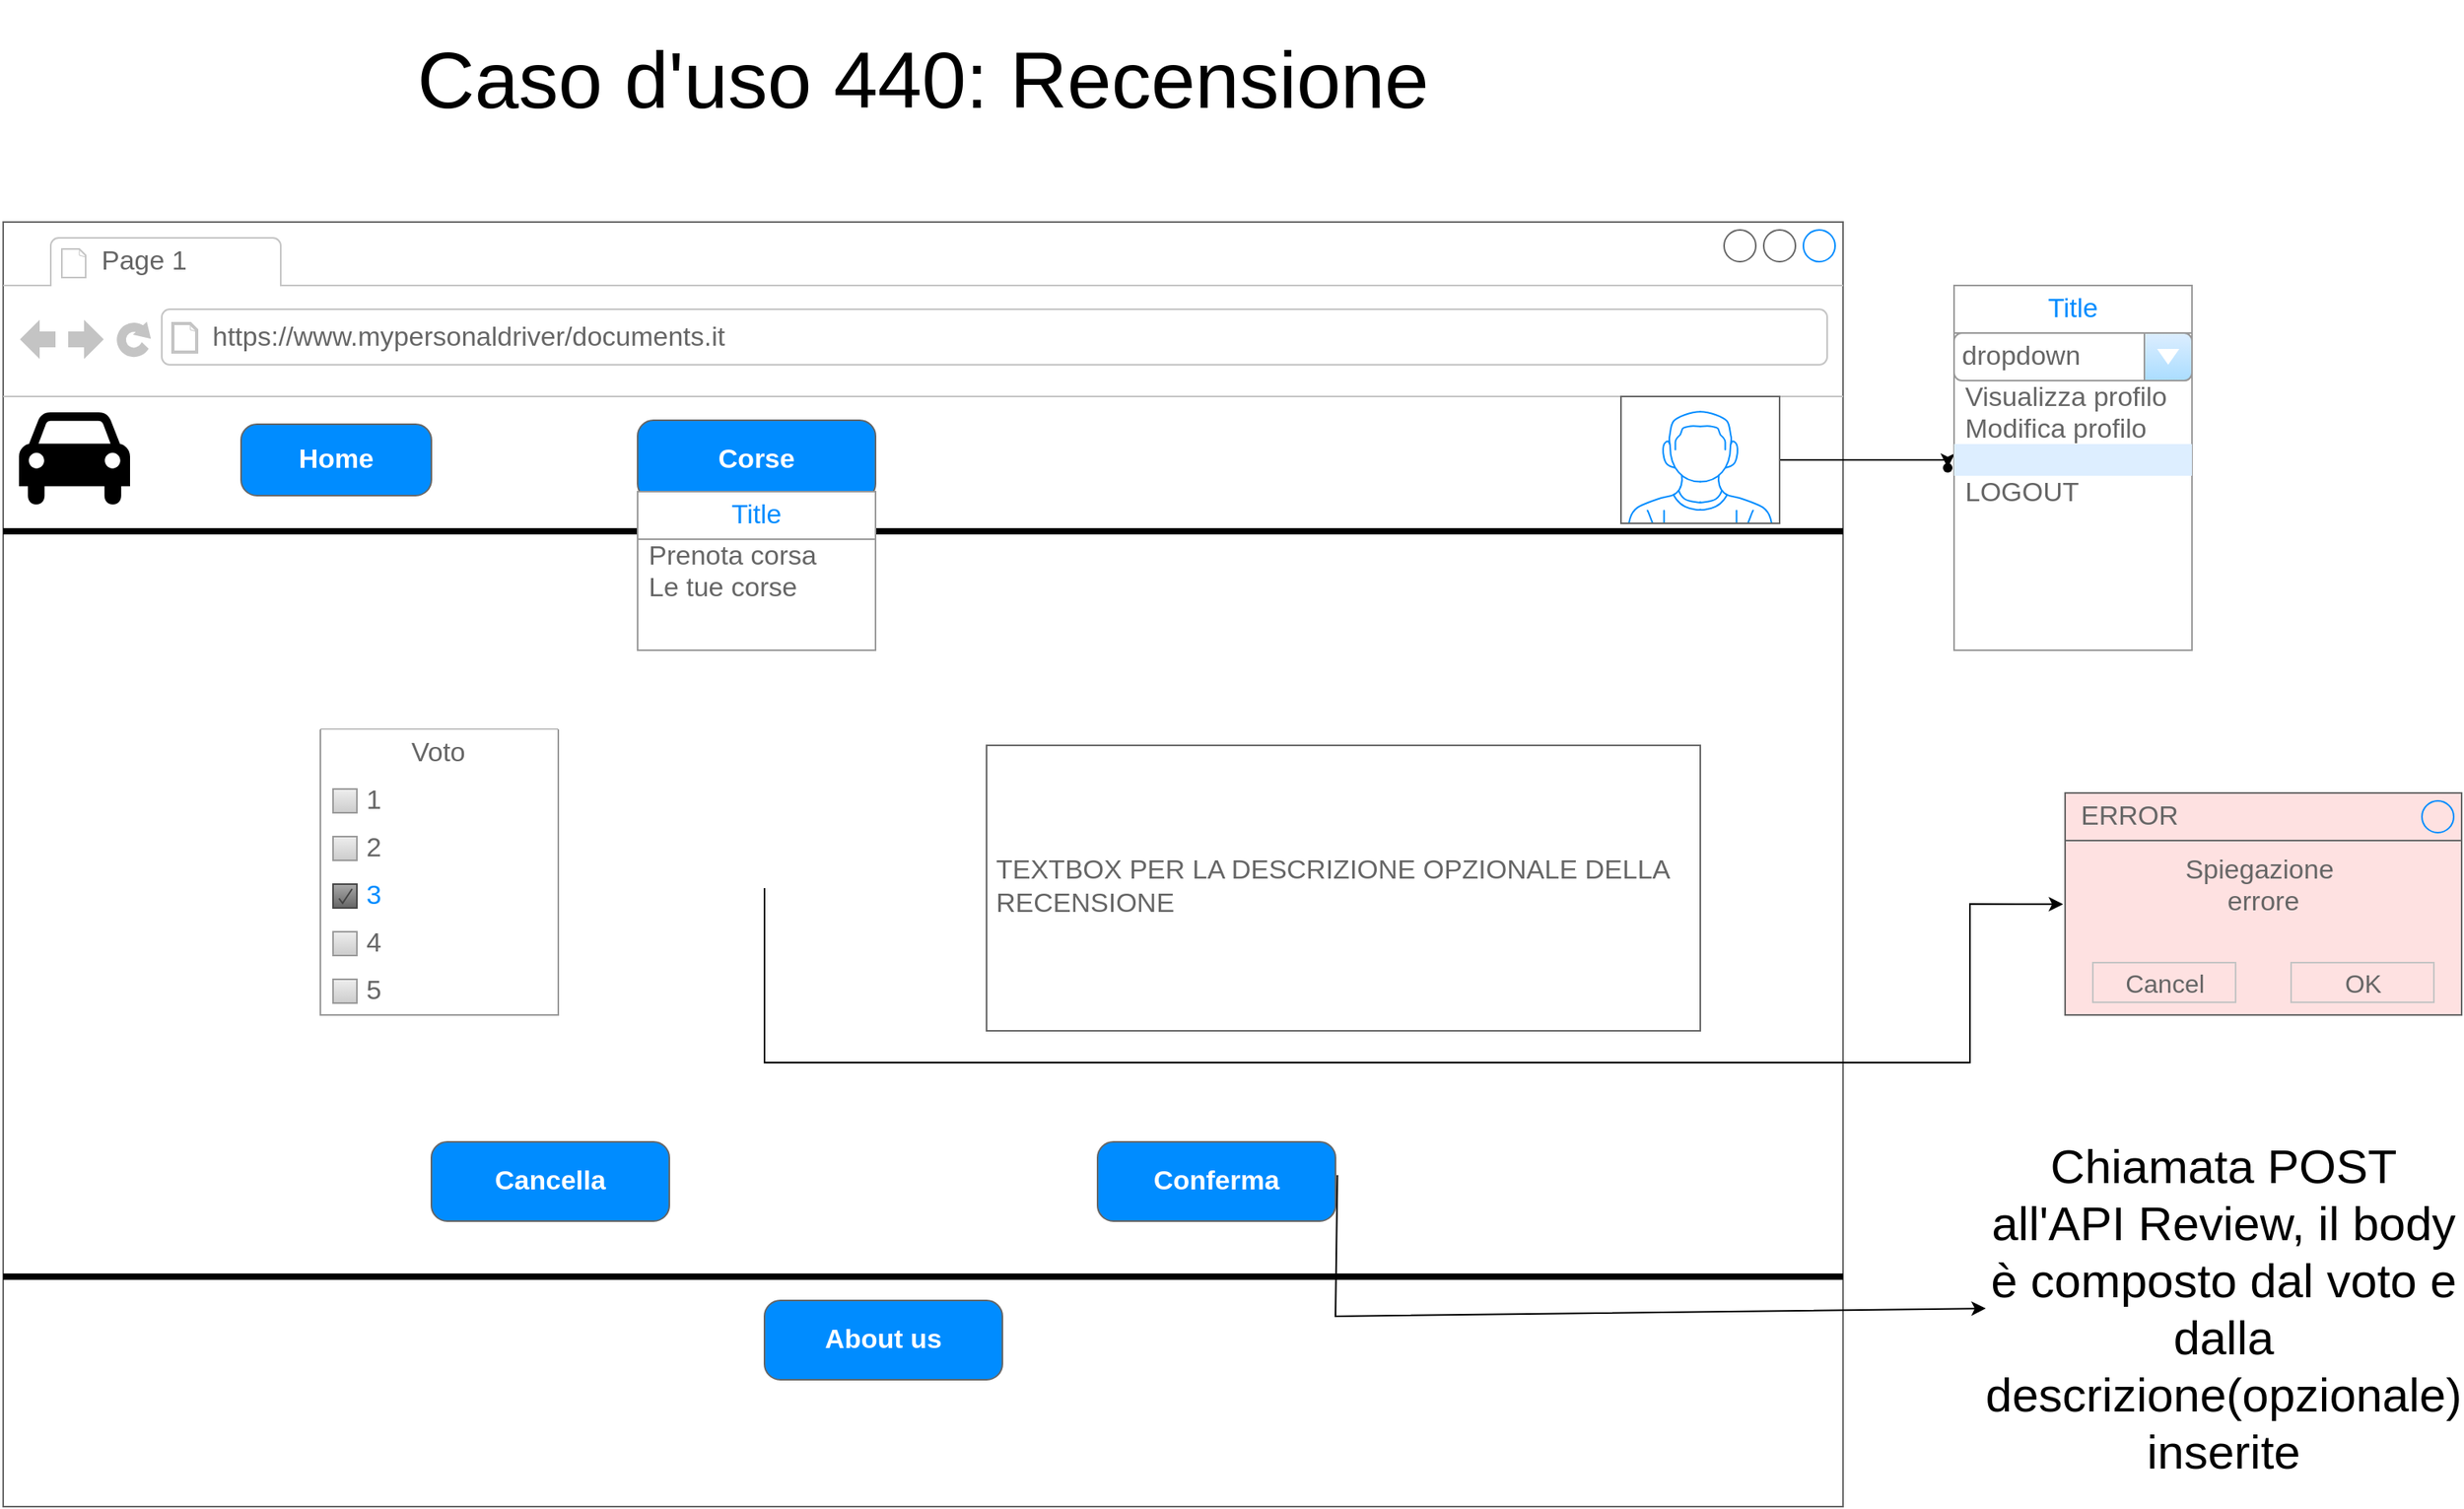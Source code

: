 <mxfile version="24.8.4">
  <diagram name="Pagina-1" id="EJrOZ2GIt7mjjmMNtmOI">
    <mxGraphModel dx="2139" dy="2207" grid="1" gridSize="10" guides="1" tooltips="1" connect="1" arrows="1" fold="1" page="1" pageScale="1" pageWidth="827" pageHeight="1169" math="0" shadow="0">
      <root>
        <mxCell id="0" />
        <mxCell id="1" parent="0" />
        <mxCell id="ErnYhEEOo7ahbGE3ESCM-1" value="" style="strokeWidth=1;shadow=0;dashed=0;align=center;html=1;shape=mxgraph.mockup.containers.browserWindow;rSize=0;strokeColor=#666666;strokeColor2=#008cff;strokeColor3=#c4c4c4;mainText=,;recursiveResize=0;" vertex="1" parent="1">
          <mxGeometry x="40" y="-10" width="1160" height="810" as="geometry" />
        </mxCell>
        <mxCell id="ErnYhEEOo7ahbGE3ESCM-2" value="Page 1" style="strokeWidth=1;shadow=0;dashed=0;align=center;html=1;shape=mxgraph.mockup.containers.anchor;fontSize=17;fontColor=#666666;align=left;whiteSpace=wrap;" vertex="1" parent="ErnYhEEOo7ahbGE3ESCM-1">
          <mxGeometry x="60" y="12" width="110" height="26" as="geometry" />
        </mxCell>
        <mxCell id="ErnYhEEOo7ahbGE3ESCM-3" value="https://www.mypersonaldriver/documents.it" style="strokeWidth=1;shadow=0;dashed=0;align=center;html=1;shape=mxgraph.mockup.containers.anchor;rSize=0;fontSize=17;fontColor=#666666;align=left;" vertex="1" parent="ErnYhEEOo7ahbGE3ESCM-1">
          <mxGeometry x="130" y="60" width="250" height="26" as="geometry" />
        </mxCell>
        <mxCell id="ErnYhEEOo7ahbGE3ESCM-6" value="" style="line;strokeWidth=4;html=1;perimeter=backbonePerimeter;points=[];outlineConnect=0;" vertex="1" parent="ErnYhEEOo7ahbGE3ESCM-1">
          <mxGeometry y="190" width="1160" height="10" as="geometry" />
        </mxCell>
        <mxCell id="ErnYhEEOo7ahbGE3ESCM-7" value="" style="shape=mxgraph.signs.transportation.car_4;html=1;pointerEvents=1;fillColor=#000000;strokeColor=none;verticalLabelPosition=bottom;verticalAlign=top;align=center;" vertex="1" parent="ErnYhEEOo7ahbGE3ESCM-1">
          <mxGeometry x="10" y="120" width="70" height="60" as="geometry" />
        </mxCell>
        <mxCell id="ErnYhEEOo7ahbGE3ESCM-8" value="Home" style="strokeWidth=1;shadow=0;dashed=0;align=center;html=1;shape=mxgraph.mockup.buttons.button;strokeColor=#666666;fontColor=#ffffff;mainText=;buttonStyle=round;fontSize=17;fontStyle=1;fillColor=#008cff;whiteSpace=wrap;" vertex="1" parent="ErnYhEEOo7ahbGE3ESCM-1">
          <mxGeometry x="150" y="127.5" width="120" height="45" as="geometry" />
        </mxCell>
        <mxCell id="ErnYhEEOo7ahbGE3ESCM-9" value="" style="line;strokeWidth=4;html=1;perimeter=backbonePerimeter;points=[];outlineConnect=0;" vertex="1" parent="ErnYhEEOo7ahbGE3ESCM-1">
          <mxGeometry y="660" width="1160" height="10" as="geometry" />
        </mxCell>
        <mxCell id="ErnYhEEOo7ahbGE3ESCM-10" value="About us" style="strokeWidth=1;shadow=0;dashed=0;align=center;html=1;shape=mxgraph.mockup.buttons.button;strokeColor=#666666;fontColor=#ffffff;mainText=;buttonStyle=round;fontSize=17;fontStyle=1;fillColor=#008cff;whiteSpace=wrap;" vertex="1" parent="ErnYhEEOo7ahbGE3ESCM-1">
          <mxGeometry x="480" y="680" width="150" height="50" as="geometry" />
        </mxCell>
        <mxCell id="ErnYhEEOo7ahbGE3ESCM-11" value="Corse" style="strokeWidth=1;shadow=0;dashed=0;align=center;html=1;shape=mxgraph.mockup.buttons.button;strokeColor=#666666;fontColor=#ffffff;mainText=;buttonStyle=round;fontSize=17;fontStyle=1;fillColor=#008cff;whiteSpace=wrap;" vertex="1" parent="ErnYhEEOo7ahbGE3ESCM-1">
          <mxGeometry x="400" y="125" width="150" height="50" as="geometry" />
        </mxCell>
        <mxCell id="ErnYhEEOo7ahbGE3ESCM-32" value="" style="swimlane;strokeColor=#999999;swimlaneFillColor=#FFFFFF;fillColor=#ffffff;fontColor=#666666;fontStyle=0;childLayout=stackLayout;horizontal=1;startSize=0;horizontalStack=0;resizeParent=1;resizeParentMax=0;resizeLast=0;collapsible=0;marginBottom=0;whiteSpace=wrap;html=1;" vertex="1" parent="ErnYhEEOo7ahbGE3ESCM-1">
          <mxGeometry x="200" y="320" width="150" height="180" as="geometry" />
        </mxCell>
        <mxCell id="ErnYhEEOo7ahbGE3ESCM-44" value="&amp;nbsp; &amp;nbsp; &amp;nbsp; Voto" style="text;strokeColor=none;align=left;verticalAlign=middle;spacingLeft=27;spacingRight=10;overflow=hidden;points=[[0,0.5],[1,0.5]];portConstraint=eastwest;rotatable=0;whiteSpace=wrap;html=1;fillColor=none;fontColor=inherit;fontSize=17;" vertex="1" parent="ErnYhEEOo7ahbGE3ESCM-32">
          <mxGeometry width="150" height="30" as="geometry" />
        </mxCell>
        <mxCell id="ErnYhEEOo7ahbGE3ESCM-33" value="1" style="text;strokeColor=none;align=left;verticalAlign=middle;spacingLeft=27;spacingRight=10;overflow=hidden;points=[[0,0.5],[1,0.5]];portConstraint=eastwest;rotatable=0;whiteSpace=wrap;html=1;fillColor=none;fontColor=inherit;fontSize=17;" vertex="1" parent="ErnYhEEOo7ahbGE3ESCM-32">
          <mxGeometry y="30" width="150" height="30" as="geometry" />
        </mxCell>
        <mxCell id="ErnYhEEOo7ahbGE3ESCM-34" value="" style="resizable=0;fillColor=#EEEEEE;strokeColor=#999999;gradientColor=#cccccc;html=1;" vertex="1" parent="ErnYhEEOo7ahbGE3ESCM-33">
          <mxGeometry y="0.5" width="15" height="15" relative="1" as="geometry">
            <mxPoint x="8" y="-7.5" as="offset" />
          </mxGeometry>
        </mxCell>
        <mxCell id="ErnYhEEOo7ahbGE3ESCM-35" value="2" style="text;strokeColor=none;align=left;verticalAlign=middle;spacingLeft=27;spacingRight=10;overflow=hidden;points=[[0,0.5],[1,0.5]];portConstraint=eastwest;rotatable=0;whiteSpace=wrap;html=1;rSize=5;fillColor=none;fontColor=inherit;fontSize=17;" vertex="1" parent="ErnYhEEOo7ahbGE3ESCM-32">
          <mxGeometry y="60" width="150" height="30" as="geometry" />
        </mxCell>
        <mxCell id="ErnYhEEOo7ahbGE3ESCM-36" value="" style="resizable=0;fillColor=#EEEEEE;strokeColor=#999999;gradientColor=#cccccc;html=1;" vertex="1" parent="ErnYhEEOo7ahbGE3ESCM-35">
          <mxGeometry y="0.5" width="15" height="15" relative="1" as="geometry">
            <mxPoint x="8" y="-7.5" as="offset" />
          </mxGeometry>
        </mxCell>
        <mxCell id="ErnYhEEOo7ahbGE3ESCM-37" value="3" style="text;strokeColor=none;align=left;verticalAlign=middle;spacingLeft=27;spacingRight=10;overflow=hidden;points=[[0,0.5],[1,0.5]];portConstraint=eastwest;rotatable=0;whiteSpace=wrap;html=1;rSize=5;fillColor=none;fontColor=#008CFF;fontSize=17;" vertex="1" parent="ErnYhEEOo7ahbGE3ESCM-32">
          <mxGeometry y="90" width="150" height="30" as="geometry" />
        </mxCell>
        <mxCell id="ErnYhEEOo7ahbGE3ESCM-38" value="" style="shape=mxgraph.mockup.forms.checkbox;resizable=0;fillColor=#AAAAAA;gradientColor=#666666;strokeColor=#444444;html=1;" vertex="1" parent="ErnYhEEOo7ahbGE3ESCM-37">
          <mxGeometry y="0.5" width="15" height="15" relative="1" as="geometry">
            <mxPoint x="8" y="-7.5" as="offset" />
          </mxGeometry>
        </mxCell>
        <mxCell id="ErnYhEEOo7ahbGE3ESCM-39" value="4" style="text;strokeColor=none;align=left;verticalAlign=middle;spacingLeft=27;spacingRight=10;overflow=hidden;points=[[0,0.5],[1,0.5]];portConstraint=eastwest;rotatable=0;whiteSpace=wrap;html=1;fillColor=none;fontColor=inherit;fontSize=17;" vertex="1" parent="ErnYhEEOo7ahbGE3ESCM-32">
          <mxGeometry y="120" width="150" height="30" as="geometry" />
        </mxCell>
        <mxCell id="ErnYhEEOo7ahbGE3ESCM-40" value="" style="resizable=0;fillColor=#EEEEEE;strokeColor=#999999;gradientColor=#cccccc;html=1;" vertex="1" parent="ErnYhEEOo7ahbGE3ESCM-39">
          <mxGeometry y="0.5" width="15" height="15" relative="1" as="geometry">
            <mxPoint x="8" y="-7.5" as="offset" />
          </mxGeometry>
        </mxCell>
        <mxCell id="ErnYhEEOo7ahbGE3ESCM-42" value="5" style="text;strokeColor=none;align=left;verticalAlign=middle;spacingLeft=27;spacingRight=10;overflow=hidden;points=[[0,0.5],[1,0.5]];portConstraint=eastwest;rotatable=0;whiteSpace=wrap;html=1;fillColor=none;fontColor=inherit;fontSize=17;" vertex="1" parent="ErnYhEEOo7ahbGE3ESCM-32">
          <mxGeometry y="150" width="150" height="30" as="geometry" />
        </mxCell>
        <mxCell id="ErnYhEEOo7ahbGE3ESCM-43" value="" style="resizable=0;fillColor=#EEEEEE;strokeColor=#999999;gradientColor=#cccccc;html=1;" vertex="1" parent="ErnYhEEOo7ahbGE3ESCM-42">
          <mxGeometry y="0.5" width="15" height="15" relative="1" as="geometry">
            <mxPoint x="8" y="-7.5" as="offset" />
          </mxGeometry>
        </mxCell>
        <mxCell id="ErnYhEEOo7ahbGE3ESCM-45" value="TEXTBOX PER LA DESCRIZIONE OPZIONALE DELLA RECENSIONE" style="strokeWidth=1;shadow=0;dashed=0;align=center;html=1;shape=mxgraph.mockup.text.textBox;fontColor=#666666;align=left;fontSize=17;spacingLeft=4;spacingTop=-3;whiteSpace=wrap;strokeColor=#666666;mainText=" vertex="1" parent="ErnYhEEOo7ahbGE3ESCM-1">
          <mxGeometry x="620" y="330" width="450" height="180" as="geometry" />
        </mxCell>
        <mxCell id="ErnYhEEOo7ahbGE3ESCM-48" value="" style="endArrow=classic;html=1;rounded=0;entryX=-0.005;entryY=0.501;entryDx=0;entryDy=0;entryPerimeter=0;" edge="1" parent="ErnYhEEOo7ahbGE3ESCM-1" target="ErnYhEEOo7ahbGE3ESCM-12">
          <mxGeometry width="50" height="50" relative="1" as="geometry">
            <mxPoint x="480" y="420" as="sourcePoint" />
            <mxPoint x="1240" y="427" as="targetPoint" />
            <Array as="points">
              <mxPoint x="480" y="530" />
              <mxPoint x="1240" y="530" />
              <mxPoint x="1240" y="430" />
            </Array>
          </mxGeometry>
        </mxCell>
        <mxCell id="ErnYhEEOo7ahbGE3ESCM-49" value="Cancella" style="strokeWidth=1;shadow=0;dashed=0;align=center;html=1;shape=mxgraph.mockup.buttons.button;strokeColor=#666666;fontColor=#ffffff;mainText=;buttonStyle=round;fontSize=17;fontStyle=1;fillColor=#008cff;whiteSpace=wrap;" vertex="1" parent="ErnYhEEOo7ahbGE3ESCM-1">
          <mxGeometry x="270" y="580" width="150" height="50" as="geometry" />
        </mxCell>
        <mxCell id="ErnYhEEOo7ahbGE3ESCM-50" value="Conferma" style="strokeWidth=1;shadow=0;dashed=0;align=center;html=1;shape=mxgraph.mockup.buttons.button;strokeColor=#666666;fontColor=#ffffff;mainText=;buttonStyle=round;fontSize=17;fontStyle=1;fillColor=#008cff;whiteSpace=wrap;" vertex="1" parent="ErnYhEEOo7ahbGE3ESCM-1">
          <mxGeometry x="690" y="580" width="150" height="50" as="geometry" />
        </mxCell>
        <mxCell id="ErnYhEEOo7ahbGE3ESCM-18" value="" style="shape=waypoint;sketch=0;size=6;pointerEvents=1;points=[];fillColor=default;resizable=0;rotatable=0;perimeter=centerPerimeter;snapToPoint=1;" vertex="1" parent="1">
          <mxGeometry x="1256" y="135" width="20" height="20" as="geometry" />
        </mxCell>
        <mxCell id="ErnYhEEOo7ahbGE3ESCM-19" value="" style="edgeStyle=orthogonalEdgeStyle;rounded=0;orthogonalLoop=1;jettySize=auto;html=1;" edge="1" parent="1" source="ErnYhEEOo7ahbGE3ESCM-17" target="ErnYhEEOo7ahbGE3ESCM-18">
          <mxGeometry relative="1" as="geometry">
            <mxPoint x="1090" y="145" as="sourcePoint" />
            <Array as="points">
              <mxPoint x="1266" y="140" />
            </Array>
          </mxGeometry>
        </mxCell>
        <mxCell id="ErnYhEEOo7ahbGE3ESCM-20" value="Title" style="swimlane;strokeColor=#999999;swimlaneFillColor=#FFFFFF;fillColor=#ffffff;fontColor=#008CFF;fontStyle=0;childLayout=stackLayout;horizontal=1;startSize=30;horizontalStack=0;resizeParent=1;resizeParentMax=0;resizeLast=0;collapsible=0;marginBottom=0;whiteSpace=wrap;html=1;fontSize=17;" vertex="1" parent="1">
          <mxGeometry x="440" y="160" width="150" height="100" as="geometry" />
        </mxCell>
        <mxCell id="ErnYhEEOo7ahbGE3ESCM-21" value="Prenota corsa" style="text;spacing=0;strokeColor=none;align=left;verticalAlign=middle;spacingLeft=7;spacingRight=10;overflow=hidden;points=[[0,0.5],[1,0.5]];portConstraint=eastwest;rotatable=0;whiteSpace=wrap;html=1;fillColor=none;fontColor=#666666;fontSize=17;" vertex="1" parent="ErnYhEEOo7ahbGE3ESCM-20">
          <mxGeometry y="30" width="150" height="20" as="geometry" />
        </mxCell>
        <mxCell id="ErnYhEEOo7ahbGE3ESCM-22" value="Le tue corse" style="text;spacing=0;strokeColor=none;align=left;verticalAlign=middle;spacingLeft=7;spacingRight=10;overflow=hidden;points=[[0,0.5],[1,0.5]];portConstraint=eastwest;rotatable=0;whiteSpace=wrap;html=1;rSize=5;fillColor=none;fontColor=#666666;fontSize=17;" vertex="1" parent="ErnYhEEOo7ahbGE3ESCM-20">
          <mxGeometry y="50" width="150" height="20" as="geometry" />
        </mxCell>
        <mxCell id="ErnYhEEOo7ahbGE3ESCM-23" value="" style="text;spacing=0;strokeColor=none;align=left;verticalAlign=middle;spacingLeft=7;spacingRight=10;overflow=hidden;points=[[0,0.5],[1,0.5]];portConstraint=eastwest;rotatable=0;whiteSpace=wrap;html=1;fillColor=none;fontColor=#666666;fontSize=17;" vertex="1" parent="ErnYhEEOo7ahbGE3ESCM-20">
          <mxGeometry y="70" width="150" height="30" as="geometry" />
        </mxCell>
        <mxCell id="ErnYhEEOo7ahbGE3ESCM-24" value="Title" style="swimlane;strokeColor=#999999;swimlaneFillColor=#FFFFFF;fillColor=#ffffff;fontColor=#008CFF;fontStyle=0;childLayout=stackLayout;horizontal=1;startSize=30;horizontalStack=0;resizeParent=1;resizeParentMax=0;resizeLast=0;collapsible=0;marginBottom=0;whiteSpace=wrap;html=1;fontSize=17;" vertex="1" parent="1">
          <mxGeometry x="1270" y="30" width="150" height="230" as="geometry" />
        </mxCell>
        <mxCell id="ErnYhEEOo7ahbGE3ESCM-25" value="dropdown" style="strokeWidth=1;shadow=0;dashed=0;align=center;html=1;shape=mxgraph.mockup.forms.comboBox;strokeColor=#999999;fillColor=#ddeeff;align=left;fillColor2=#aaddff;mainText=;fontColor=#666666;fontSize=17;spacingLeft=3;" vertex="1" parent="ErnYhEEOo7ahbGE3ESCM-24">
          <mxGeometry y="30" width="150" height="30" as="geometry" />
        </mxCell>
        <mxCell id="ErnYhEEOo7ahbGE3ESCM-26" value="Visualizza profilo" style="text;spacing=0;strokeColor=none;align=left;verticalAlign=middle;spacingLeft=7;spacingRight=10;overflow=hidden;points=[[0,0.5],[1,0.5]];portConstraint=eastwest;rotatable=0;whiteSpace=wrap;html=1;fillColor=none;fontColor=#666666;fontSize=17;" vertex="1" parent="ErnYhEEOo7ahbGE3ESCM-24">
          <mxGeometry y="60" width="150" height="20" as="geometry" />
        </mxCell>
        <mxCell id="ErnYhEEOo7ahbGE3ESCM-27" value="Modifica profilo" style="text;spacing=0;strokeColor=none;align=left;verticalAlign=middle;spacingLeft=7;spacingRight=10;overflow=hidden;points=[[0,0.5],[1,0.5]];portConstraint=eastwest;rotatable=0;whiteSpace=wrap;html=1;rSize=5;fillColor=none;fontColor=#666666;fontSize=17;" vertex="1" parent="ErnYhEEOo7ahbGE3ESCM-24">
          <mxGeometry y="80" width="150" height="20" as="geometry" />
        </mxCell>
        <mxCell id="ErnYhEEOo7ahbGE3ESCM-28" value="" style="text;spacing=0;strokeColor=none;align=left;verticalAlign=middle;spacingLeft=7;spacingRight=10;overflow=hidden;points=[[0,0.5],[1,0.5]];portConstraint=eastwest;rotatable=0;whiteSpace=wrap;html=1;rSize=5;fillColor=#DDEEFF;fontColor=#666666;fontSize=17;" vertex="1" parent="ErnYhEEOo7ahbGE3ESCM-24">
          <mxGeometry y="100" width="150" height="20" as="geometry" />
        </mxCell>
        <mxCell id="ErnYhEEOo7ahbGE3ESCM-29" value="LOGOUT" style="text;spacing=0;strokeColor=none;align=left;verticalAlign=middle;spacingLeft=7;spacingRight=10;overflow=hidden;points=[[0,0.5],[1,0.5]];portConstraint=eastwest;rotatable=0;whiteSpace=wrap;html=1;fillColor=none;fontColor=#666666;fontSize=17;" vertex="1" parent="ErnYhEEOo7ahbGE3ESCM-24">
          <mxGeometry y="120" width="150" height="20" as="geometry" />
        </mxCell>
        <mxCell id="ErnYhEEOo7ahbGE3ESCM-30" value="" style="text;spacing=0;strokeColor=none;align=left;verticalAlign=middle;spacingLeft=7;spacingRight=10;overflow=hidden;points=[[0,0.5],[1,0.5]];portConstraint=eastwest;rotatable=0;whiteSpace=wrap;html=1;fillColor=none;fontColor=#666666;fontSize=17;" vertex="1" parent="ErnYhEEOo7ahbGE3ESCM-24">
          <mxGeometry y="140" width="150" height="90" as="geometry" />
        </mxCell>
        <mxCell id="ErnYhEEOo7ahbGE3ESCM-12" value="Spiegazione&amp;nbsp;&lt;div&gt;errore&lt;/div&gt;" style="strokeWidth=1;shadow=0;dashed=0;align=center;html=1;shape=mxgraph.mockup.containers.rrect;rSize=0;strokeColor=#666666;fontColor=#666666;fontSize=17;verticalAlign=top;whiteSpace=wrap;fillColor=#fee1e1;spacingTop=32;" vertex="1" parent="1">
          <mxGeometry x="1340" y="350" width="250" height="140" as="geometry" />
        </mxCell>
        <mxCell id="ErnYhEEOo7ahbGE3ESCM-13" value="ERROR" style="strokeWidth=1;shadow=0;dashed=0;align=center;html=1;shape=mxgraph.mockup.containers.rrect;rSize=0;fontSize=17;fontColor=#666666;strokeColor=#666666;align=left;spacingLeft=8;fillColor=none;resizeWidth=1;whiteSpace=wrap;" vertex="1" parent="ErnYhEEOo7ahbGE3ESCM-12">
          <mxGeometry width="250" height="30" relative="1" as="geometry" />
        </mxCell>
        <mxCell id="ErnYhEEOo7ahbGE3ESCM-14" value="" style="shape=ellipse;strokeColor=#008cff;resizable=0;fillColor=none;html=1;" vertex="1" parent="ErnYhEEOo7ahbGE3ESCM-13">
          <mxGeometry x="1" y="0.5" width="20" height="20" relative="1" as="geometry">
            <mxPoint x="-25" y="-10" as="offset" />
          </mxGeometry>
        </mxCell>
        <mxCell id="ErnYhEEOo7ahbGE3ESCM-15" value="Cancel" style="strokeWidth=1;shadow=0;dashed=0;align=center;html=1;shape=mxgraph.mockup.containers.rrect;rSize=0;fontSize=16;fontColor=#666666;strokeColor=#c4c4c4;whiteSpace=wrap;fillColor=none;" vertex="1" parent="ErnYhEEOo7ahbGE3ESCM-12">
          <mxGeometry x="0.25" y="1" width="90" height="25" relative="1" as="geometry">
            <mxPoint x="-45" y="-33" as="offset" />
          </mxGeometry>
        </mxCell>
        <mxCell id="ErnYhEEOo7ahbGE3ESCM-16" value="OK" style="strokeWidth=1;shadow=0;dashed=0;align=center;html=1;shape=mxgraph.mockup.containers.rrect;rSize=0;fontSize=16;fontColor=#666666;strokeColor=#c4c4c4;whiteSpace=wrap;fillColor=none;" vertex="1" parent="ErnYhEEOo7ahbGE3ESCM-12">
          <mxGeometry x="0.75" y="1" width="90" height="25" relative="1" as="geometry">
            <mxPoint x="-45" y="-33" as="offset" />
          </mxGeometry>
        </mxCell>
        <mxCell id="ErnYhEEOo7ahbGE3ESCM-31" value="" style="edgeStyle=orthogonalEdgeStyle;rounded=0;orthogonalLoop=1;jettySize=auto;html=1;" edge="1" parent="1" target="ErnYhEEOo7ahbGE3ESCM-17">
          <mxGeometry relative="1" as="geometry">
            <mxPoint x="1090" y="145" as="sourcePoint" />
            <mxPoint x="1266" y="145" as="targetPoint" />
          </mxGeometry>
        </mxCell>
        <mxCell id="ErnYhEEOo7ahbGE3ESCM-17" value="" style="verticalLabelPosition=bottom;shadow=0;dashed=0;align=center;html=1;verticalAlign=top;strokeWidth=1;shape=mxgraph.mockup.containers.userMale;strokeColor=#666666;strokeColor2=#008cff;" vertex="1" parent="1">
          <mxGeometry x="1060" y="100" width="100" height="80" as="geometry" />
        </mxCell>
        <mxCell id="ErnYhEEOo7ahbGE3ESCM-53" value="&lt;font style=&quot;font-size: 50px;&quot;&gt;Caso d&#39;uso 440: Recensione&lt;/font&gt;" style="text;html=1;align=center;verticalAlign=middle;whiteSpace=wrap;rounded=0;" vertex="1" parent="1">
          <mxGeometry x="40" y="-150" width="1160" height="100" as="geometry" />
        </mxCell>
        <mxCell id="ErnYhEEOo7ahbGE3ESCM-54" value="&lt;font style=&quot;font-size: 30px;&quot;&gt;Chiamata POST all&#39;API Review, il body è composto dal voto e dalla descrizione(opzionale) inserite&lt;/font&gt;" style="text;html=1;align=center;verticalAlign=middle;whiteSpace=wrap;rounded=0;" vertex="1" parent="1">
          <mxGeometry x="1290" y="660" width="300" height="30" as="geometry" />
        </mxCell>
        <mxCell id="ErnYhEEOo7ahbGE3ESCM-55" value="" style="endArrow=classic;html=1;rounded=0;entryX=0;entryY=0.5;entryDx=0;entryDy=0;exitX=1.008;exitY=0.42;exitDx=0;exitDy=0;exitPerimeter=0;" edge="1" parent="1" source="ErnYhEEOo7ahbGE3ESCM-50" target="ErnYhEEOo7ahbGE3ESCM-54">
          <mxGeometry width="50" height="50" relative="1" as="geometry">
            <mxPoint x="660" y="430" as="sourcePoint" />
            <mxPoint x="710" y="380" as="targetPoint" />
            <Array as="points">
              <mxPoint x="880" y="680" />
            </Array>
          </mxGeometry>
        </mxCell>
      </root>
    </mxGraphModel>
  </diagram>
</mxfile>
